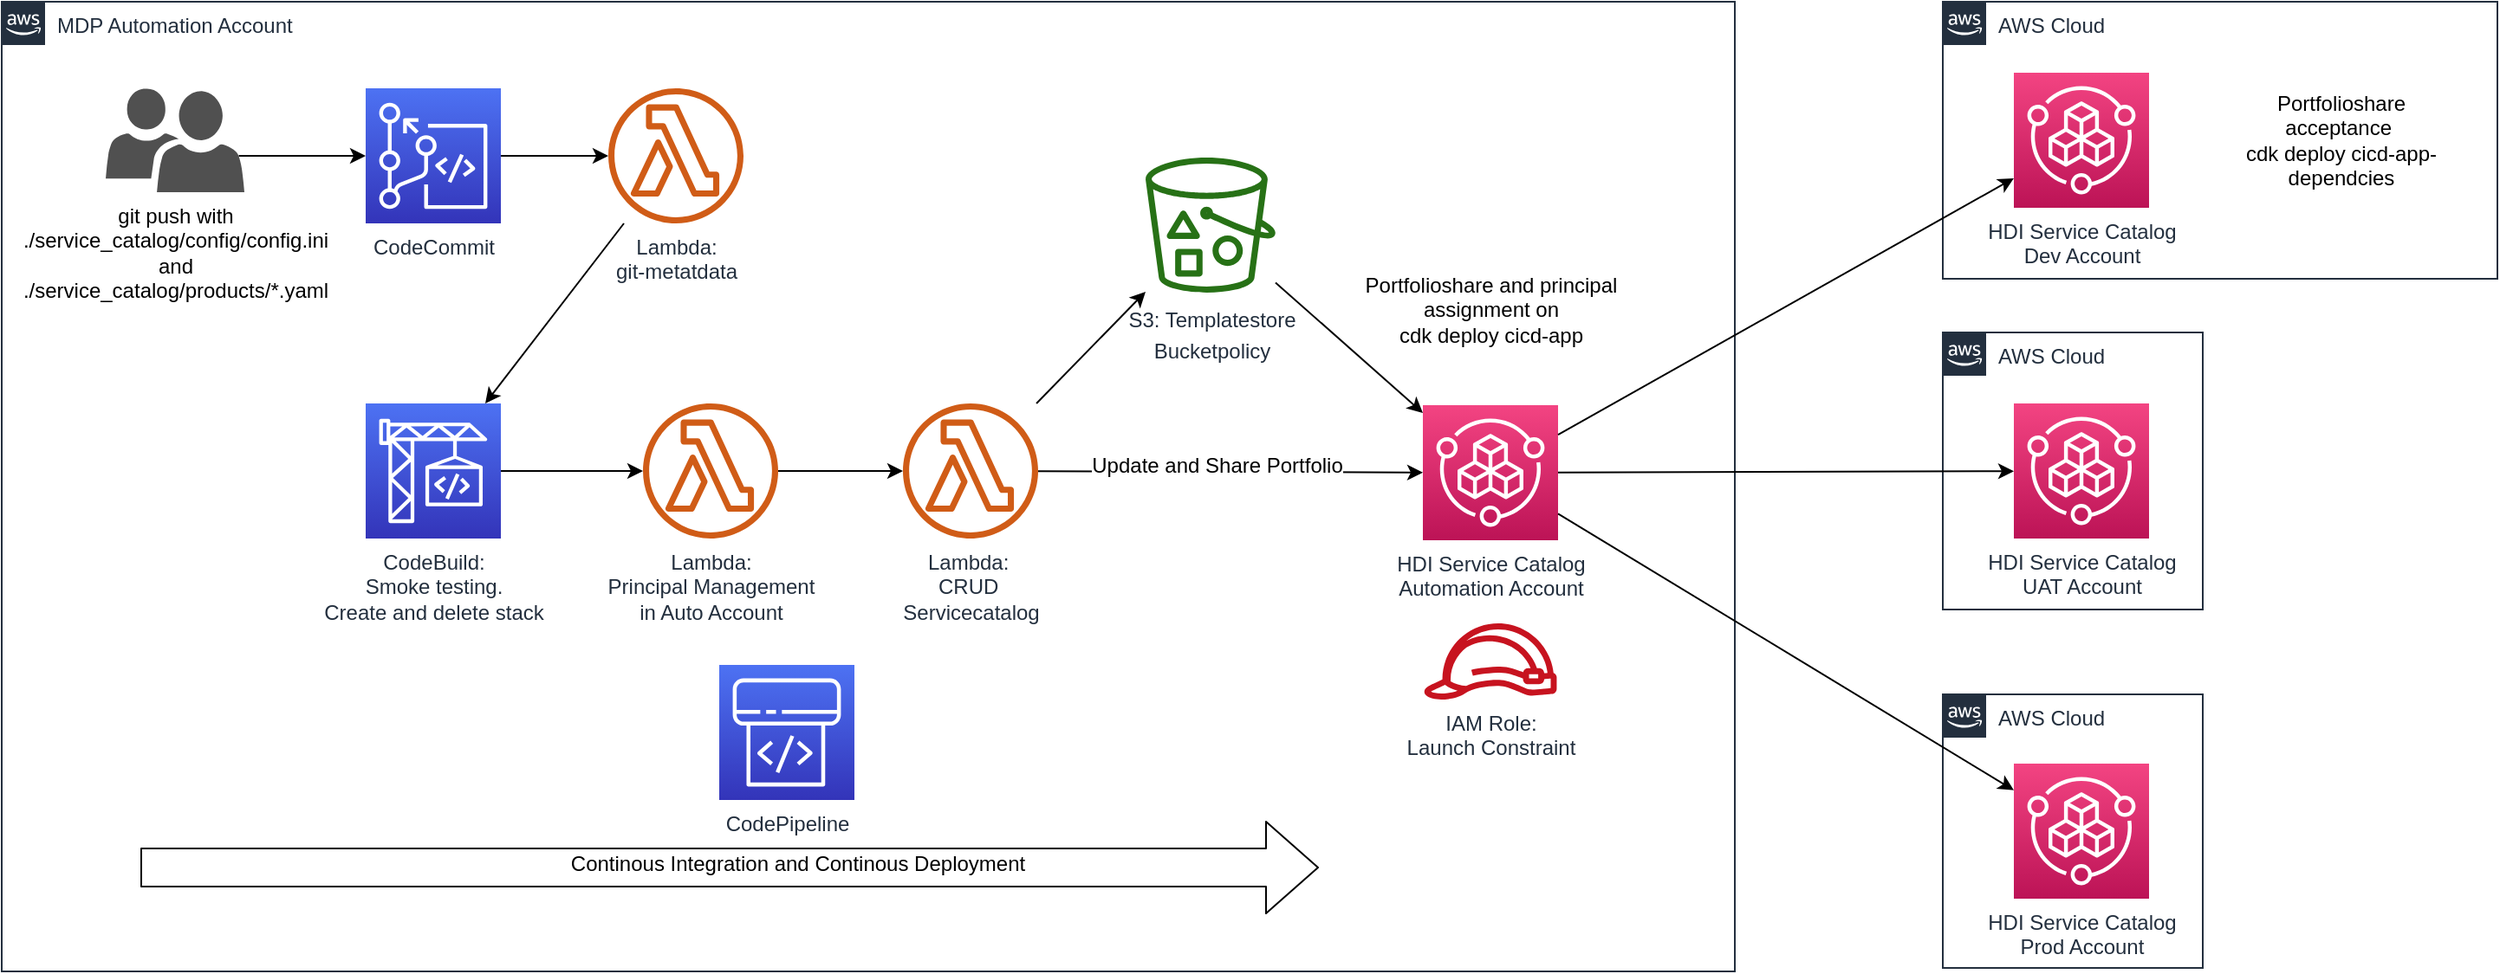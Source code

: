 <mxfile version="13.1.3" pages="9">
    <diagram id="uAUb_W5pyIAi7IKBAr-E" name="CICD">
        <mxGraphModel dx="679" dy="530" grid="1" gridSize="10" guides="1" tooltips="1" connect="1" arrows="1" fold="1" page="1" pageScale="1" pageWidth="827" pageHeight="1169" math="0" shadow="0">
            <root>
                <mxCell id="0"/>
                <mxCell id="1" parent="0"/>
                <mxCell id="97_QcysgFnWvdXNnXM9T-1" value="MDP Automation Account" style="points=[[0,0],[0.25,0],[0.5,0],[0.75,0],[1,0],[1,0.25],[1,0.5],[1,0.75],[1,1],[0.75,1],[0.5,1],[0.25,1],[0,1],[0,0.75],[0,0.5],[0,0.25]];outlineConnect=0;gradientColor=none;html=1;whiteSpace=wrap;fontSize=12;fontStyle=0;shape=mxgraph.aws4.group;grIcon=mxgraph.aws4.group_aws_cloud_alt;strokeColor=#232F3E;fillColor=none;verticalAlign=top;align=left;spacingLeft=30;fontColor=#232F3E;dashed=0;" parent="1" vertex="1">
                    <mxGeometry y="50" width="1000" height="560" as="geometry"/>
                </mxCell>
                <mxCell id="u_fMmWqUSpkJyx9jpYTG-1" value="git push with&lt;br&gt;./service_catalog/config/config.ini &lt;br&gt;and&lt;br&gt;./service_catalog/products/*.yaml&lt;br&gt;" style="pointerEvents=1;shadow=0;dashed=0;html=1;strokeColor=none;labelPosition=center;verticalLabelPosition=bottom;verticalAlign=top;align=center;fillColor=#505050;shape=mxgraph.mscae.intune.user_group" parent="1" vertex="1">
                    <mxGeometry x="60" y="100" width="80" height="60" as="geometry"/>
                </mxCell>
                <mxCell id="u_fMmWqUSpkJyx9jpYTG-2" value="CodeCommit&lt;br&gt;" style="outlineConnect=0;fontColor=#232F3E;gradientColor=#4D72F3;gradientDirection=north;fillColor=#3334B9;strokeColor=#ffffff;dashed=0;verticalLabelPosition=bottom;verticalAlign=top;align=center;html=1;fontSize=12;fontStyle=0;aspect=fixed;shape=mxgraph.aws4.resourceIcon;resIcon=mxgraph.aws4.codecommit;" parent="1" vertex="1">
                    <mxGeometry x="210" y="100" width="78" height="78" as="geometry"/>
                </mxCell>
                <mxCell id="u_fMmWqUSpkJyx9jpYTG-3" value="CodePipeline" style="outlineConnect=0;fontColor=#232F3E;gradientColor=#4D72F3;gradientDirection=north;fillColor=#3334B9;strokeColor=#ffffff;dashed=0;verticalLabelPosition=bottom;verticalAlign=top;align=center;html=1;fontSize=12;fontStyle=0;aspect=fixed;shape=mxgraph.aws4.resourceIcon;resIcon=mxgraph.aws4.codepipeline;" parent="1" vertex="1">
                    <mxGeometry x="414" y="433" width="78" height="78" as="geometry"/>
                </mxCell>
                <mxCell id="u_fMmWqUSpkJyx9jpYTG-4" value="Lambda: &lt;br&gt;git-metatdata" style="outlineConnect=0;fontColor=#232F3E;gradientColor=none;fillColor=#D05C17;strokeColor=none;dashed=0;verticalLabelPosition=bottom;verticalAlign=top;align=center;html=1;fontSize=12;fontStyle=0;aspect=fixed;pointerEvents=1;shape=mxgraph.aws4.lambda_function;" parent="1" vertex="1">
                    <mxGeometry x="350" y="100" width="78" height="78" as="geometry"/>
                </mxCell>
                <mxCell id="u_fMmWqUSpkJyx9jpYTG-5" value="CodeBuild: &lt;br&gt;Smoke testing. &lt;br&gt;Create and delete stack" style="outlineConnect=0;fontColor=#232F3E;gradientColor=#4D72F3;gradientDirection=north;fillColor=#3334B9;strokeColor=#ffffff;dashed=0;verticalLabelPosition=bottom;verticalAlign=top;align=center;html=1;fontSize=12;fontStyle=0;aspect=fixed;shape=mxgraph.aws4.resourceIcon;resIcon=mxgraph.aws4.codebuild;" parent="1" vertex="1">
                    <mxGeometry x="210" y="282" width="78" height="78" as="geometry"/>
                </mxCell>
                <mxCell id="u_fMmWqUSpkJyx9jpYTG-8" value="Lambda:&amp;nbsp;&lt;br&gt;CRUD&amp;nbsp;&lt;br&gt;Servicecatalog" style="outlineConnect=0;fontColor=#232F3E;gradientColor=none;fillColor=#D05C17;strokeColor=none;dashed=0;verticalLabelPosition=bottom;verticalAlign=top;align=center;html=1;fontSize=12;fontStyle=0;aspect=fixed;pointerEvents=1;shape=mxgraph.aws4.lambda_function;" parent="1" vertex="1">
                    <mxGeometry x="520" y="282" width="78" height="78" as="geometry"/>
                </mxCell>
                <mxCell id="u_fMmWqUSpkJyx9jpYTG-9" value="HDI Service Catalog&lt;br&gt;Automation Account" style="outlineConnect=0;fontColor=#232F3E;gradientColor=#F34482;gradientDirection=north;fillColor=#BC1356;strokeColor=#ffffff;dashed=0;verticalLabelPosition=bottom;verticalAlign=top;align=center;html=1;fontSize=12;fontStyle=0;aspect=fixed;shape=mxgraph.aws4.resourceIcon;resIcon=mxgraph.aws4.service_catalog;" parent="1" vertex="1">
                    <mxGeometry x="820" y="283" width="78" height="78" as="geometry"/>
                </mxCell>
                <mxCell id="u_fMmWqUSpkJyx9jpYTG-10" value="" style="endArrow=classic;html=1;exitX=0.96;exitY=0.65;exitDx=0;exitDy=0;exitPerimeter=0;" parent="1" source="u_fMmWqUSpkJyx9jpYTG-1" target="u_fMmWqUSpkJyx9jpYTG-2" edge="1">
                    <mxGeometry width="50" height="50" relative="1" as="geometry">
                        <mxPoint x="210" y="310" as="sourcePoint"/>
                        <mxPoint x="260" y="260" as="targetPoint"/>
                    </mxGeometry>
                </mxCell>
                <mxCell id="u_fMmWqUSpkJyx9jpYTG-11" value="" style="endArrow=classic;html=1;" parent="1" source="u_fMmWqUSpkJyx9jpYTG-2" target="u_fMmWqUSpkJyx9jpYTG-4" edge="1">
                    <mxGeometry width="50" height="50" relative="1" as="geometry">
                        <mxPoint x="370" y="280" as="sourcePoint"/>
                        <mxPoint x="420" y="230" as="targetPoint"/>
                    </mxGeometry>
                </mxCell>
                <mxCell id="u_fMmWqUSpkJyx9jpYTG-12" value="" style="endArrow=classic;html=1;" parent="1" source="u_fMmWqUSpkJyx9jpYTG-4" target="u_fMmWqUSpkJyx9jpYTG-5" edge="1">
                    <mxGeometry width="50" height="50" relative="1" as="geometry">
                        <mxPoint x="450" y="170" as="sourcePoint"/>
                        <mxPoint x="500" y="120" as="targetPoint"/>
                    </mxGeometry>
                </mxCell>
                <mxCell id="u_fMmWqUSpkJyx9jpYTG-19" value="" style="shape=flexArrow;endArrow=classic;html=1;endWidth=30;endSize=9.67;width=22;" parent="1" edge="1">
                    <mxGeometry width="50" height="50" relative="1" as="geometry">
                        <mxPoint x="80" y="550" as="sourcePoint"/>
                        <mxPoint x="760" y="550" as="targetPoint"/>
                    </mxGeometry>
                </mxCell>
                <mxCell id="u_fMmWqUSpkJyx9jpYTG-20" value="Continous Integration and Continous Deployment" style="text;html=1;align=center;verticalAlign=middle;resizable=0;points=[];" parent="u_fMmWqUSpkJyx9jpYTG-19" vertex="1" connectable="0">
                    <mxGeometry x="0.114" y="2" relative="1" as="geometry">
                        <mxPoint as="offset"/>
                    </mxGeometry>
                </mxCell>
                <mxCell id="yDOXLdF1IBSzmCOL80UU-1" value="&lt;div style=&quot;line-height: 18px&quot;&gt;S3: Templatestore&lt;/div&gt;&lt;div style=&quot;line-height: 18px&quot;&gt;Bucketpolicy&lt;/div&gt;" style="outlineConnect=0;fontColor=#232F3E;gradientColor=none;fillColor=#277116;strokeColor=none;dashed=0;verticalLabelPosition=bottom;verticalAlign=top;align=center;html=1;fontSize=12;fontStyle=0;aspect=fixed;pointerEvents=1;shape=mxgraph.aws4.bucket_with_objects;" parent="1" vertex="1">
                    <mxGeometry x="660" y="140" width="75" height="78" as="geometry"/>
                </mxCell>
                <mxCell id="yDOXLdF1IBSzmCOL80UU-4" value="" style="endArrow=classic;html=1;" parent="1" source="yDOXLdF1IBSzmCOL80UU-1" target="u_fMmWqUSpkJyx9jpYTG-9" edge="1">
                    <mxGeometry width="50" height="50" relative="1" as="geometry">
                        <mxPoint x="830" y="340" as="sourcePoint"/>
                        <mxPoint x="880" y="290" as="targetPoint"/>
                    </mxGeometry>
                </mxCell>
                <mxCell id="yDOXLdF1IBSzmCOL80UU-8" value="AWS Cloud" style="points=[[0,0],[0.25,0],[0.5,0],[0.75,0],[1,0],[1,0.25],[1,0.5],[1,0.75],[1,1],[0.75,1],[0.5,1],[0.25,1],[0,1],[0,0.75],[0,0.5],[0,0.25]];outlineConnect=0;gradientColor=none;html=1;whiteSpace=wrap;fontSize=12;fontStyle=0;shape=mxgraph.aws4.group;grIcon=mxgraph.aws4.group_aws_cloud_alt;strokeColor=#232F3E;fillColor=none;verticalAlign=top;align=left;spacingLeft=30;fontColor=#232F3E;dashed=0;" parent="1" vertex="1">
                    <mxGeometry x="1120" y="50" width="320" height="160" as="geometry"/>
                </mxCell>
                <mxCell id="yDOXLdF1IBSzmCOL80UU-9" value="AWS Cloud" style="points=[[0,0],[0.25,0],[0.5,0],[0.75,0],[1,0],[1,0.25],[1,0.5],[1,0.75],[1,1],[0.75,1],[0.5,1],[0.25,1],[0,1],[0,0.75],[0,0.5],[0,0.25]];outlineConnect=0;gradientColor=none;html=1;whiteSpace=wrap;fontSize=12;fontStyle=0;shape=mxgraph.aws4.group;grIcon=mxgraph.aws4.group_aws_cloud_alt;strokeColor=#232F3E;fillColor=none;verticalAlign=top;align=left;spacingLeft=30;fontColor=#232F3E;dashed=0;" parent="1" vertex="1">
                    <mxGeometry x="1120" y="241" width="150" height="160" as="geometry"/>
                </mxCell>
                <mxCell id="yDOXLdF1IBSzmCOL80UU-10" value="AWS Cloud" style="points=[[0,0],[0.25,0],[0.5,0],[0.75,0],[1,0],[1,0.25],[1,0.5],[1,0.75],[1,1],[0.75,1],[0.5,1],[0.25,1],[0,1],[0,0.75],[0,0.5],[0,0.25]];outlineConnect=0;gradientColor=none;html=1;whiteSpace=wrap;fontSize=12;fontStyle=0;shape=mxgraph.aws4.group;grIcon=mxgraph.aws4.group_aws_cloud_alt;strokeColor=#232F3E;fillColor=none;verticalAlign=top;align=left;spacingLeft=30;fontColor=#232F3E;dashed=0;" parent="1" vertex="1">
                    <mxGeometry x="1120" y="450" width="150" height="158" as="geometry"/>
                </mxCell>
                <mxCell id="ZQ55PBtnQzOdcJJv8oYV-6" value="" style="edgeStyle=orthogonalEdgeStyle;rounded=0;orthogonalLoop=1;jettySize=auto;html=1;" parent="1" source="ZQ55PBtnQzOdcJJv8oYV-1" target="u_fMmWqUSpkJyx9jpYTG-8" edge="1">
                    <mxGeometry relative="1" as="geometry"/>
                </mxCell>
                <mxCell id="ZQ55PBtnQzOdcJJv8oYV-1" value="Lambda: &lt;br&gt;Principal Management &lt;br&gt;in Auto Account" style="outlineConnect=0;fontColor=#232F3E;gradientColor=none;fillColor=#D05C17;strokeColor=none;dashed=0;verticalLabelPosition=bottom;verticalAlign=top;align=center;html=1;fontSize=12;fontStyle=0;aspect=fixed;pointerEvents=1;shape=mxgraph.aws4.lambda_function;" parent="1" vertex="1">
                    <mxGeometry x="370" y="282" width="78" height="78" as="geometry"/>
                </mxCell>
                <mxCell id="ZQ55PBtnQzOdcJJv8oYV-4" value="" style="endArrow=classic;html=1;" parent="1" source="u_fMmWqUSpkJyx9jpYTG-5" target="ZQ55PBtnQzOdcJJv8oYV-1" edge="1">
                    <mxGeometry width="50" height="50" relative="1" as="geometry">
                        <mxPoint x="358" y="321" as="sourcePoint"/>
                        <mxPoint x="418.99" y="289.101" as="targetPoint"/>
                    </mxGeometry>
                </mxCell>
                <mxCell id="ZQ55PBtnQzOdcJJv8oYV-16" value="HDI Service Catalog&lt;br&gt;Dev Account" style="outlineConnect=0;fontColor=#232F3E;gradientColor=#F34482;gradientDirection=north;fillColor=#BC1356;strokeColor=#ffffff;dashed=0;verticalLabelPosition=bottom;verticalAlign=top;align=center;html=1;fontSize=12;fontStyle=0;aspect=fixed;shape=mxgraph.aws4.resourceIcon;resIcon=mxgraph.aws4.service_catalog;" parent="1" vertex="1">
                    <mxGeometry x="1161" y="91" width="78" height="78" as="geometry"/>
                </mxCell>
                <mxCell id="ZQ55PBtnQzOdcJJv8oYV-17" value="HDI Service Catalog&lt;br&gt;UAT Account" style="outlineConnect=0;fontColor=#232F3E;gradientColor=#F34482;gradientDirection=north;fillColor=#BC1356;strokeColor=#ffffff;dashed=0;verticalLabelPosition=bottom;verticalAlign=top;align=center;html=1;fontSize=12;fontStyle=0;aspect=fixed;shape=mxgraph.aws4.resourceIcon;resIcon=mxgraph.aws4.service_catalog;" parent="1" vertex="1">
                    <mxGeometry x="1161" y="282" width="78" height="78" as="geometry"/>
                </mxCell>
                <mxCell id="ZQ55PBtnQzOdcJJv8oYV-18" value="HDI Service Catalog&lt;br&gt;Prod Account" style="outlineConnect=0;fontColor=#232F3E;gradientColor=#F34482;gradientDirection=north;fillColor=#BC1356;strokeColor=#ffffff;dashed=0;verticalLabelPosition=bottom;verticalAlign=top;align=center;html=1;fontSize=12;fontStyle=0;aspect=fixed;shape=mxgraph.aws4.resourceIcon;resIcon=mxgraph.aws4.service_catalog;" parent="1" vertex="1">
                    <mxGeometry x="1161" y="490" width="78" height="78" as="geometry"/>
                </mxCell>
                <mxCell id="ZQ55PBtnQzOdcJJv8oYV-19" value="" style="endArrow=classic;html=1;" parent="1" source="u_fMmWqUSpkJyx9jpYTG-8" target="u_fMmWqUSpkJyx9jpYTG-9" edge="1">
                    <mxGeometry width="50" height="50" relative="1" as="geometry">
                        <mxPoint x="770" y="310" as="sourcePoint"/>
                        <mxPoint x="820" y="260" as="targetPoint"/>
                    </mxGeometry>
                </mxCell>
                <mxCell id="ZQ55PBtnQzOdcJJv8oYV-20" value="&lt;span style=&quot;font-size: 12px&quot;&gt;Update and Share Portfolio&lt;br&gt;&lt;/span&gt;" style="edgeLabel;html=1;align=center;verticalAlign=middle;resizable=0;points=[];" parent="ZQ55PBtnQzOdcJJv8oYV-19" vertex="1" connectable="0">
                    <mxGeometry x="-0.275" y="4" relative="1" as="geometry">
                        <mxPoint x="22.11" y="0.42" as="offset"/>
                    </mxGeometry>
                </mxCell>
                <mxCell id="ZQ55PBtnQzOdcJJv8oYV-21" value="" style="endArrow=classic;html=1;" parent="1" source="u_fMmWqUSpkJyx9jpYTG-9" target="ZQ55PBtnQzOdcJJv8oYV-16" edge="1">
                    <mxGeometry width="50" height="50" relative="1" as="geometry">
                        <mxPoint x="780" y="260" as="sourcePoint"/>
                        <mxPoint x="830" y="210" as="targetPoint"/>
                    </mxGeometry>
                </mxCell>
                <mxCell id="ZQ55PBtnQzOdcJJv8oYV-22" value="" style="endArrow=classic;html=1;" parent="1" source="u_fMmWqUSpkJyx9jpYTG-9" target="ZQ55PBtnQzOdcJJv8oYV-17" edge="1">
                    <mxGeometry width="50" height="50" relative="1" as="geometry">
                        <mxPoint x="828" y="130" as="sourcePoint"/>
                        <mxPoint x="1011" y="130" as="targetPoint"/>
                    </mxGeometry>
                </mxCell>
                <mxCell id="ZQ55PBtnQzOdcJJv8oYV-23" value="" style="endArrow=classic;html=1;" parent="1" source="u_fMmWqUSpkJyx9jpYTG-9" target="ZQ55PBtnQzOdcJJv8oYV-18" edge="1">
                    <mxGeometry width="50" height="50" relative="1" as="geometry">
                        <mxPoint x="828" y="159.138" as="sourcePoint"/>
                        <mxPoint x="1011" y="295.862" as="targetPoint"/>
                    </mxGeometry>
                </mxCell>
                <mxCell id="ZQ55PBtnQzOdcJJv8oYV-25" value="IAM Role: &lt;br&gt;Launch Constraint" style="outlineConnect=0;fontColor=#232F3E;gradientColor=none;fillColor=#C7131F;strokeColor=none;dashed=0;verticalLabelPosition=bottom;verticalAlign=top;align=center;html=1;fontSize=12;fontStyle=0;aspect=fixed;pointerEvents=1;shape=mxgraph.aws4.role;" parent="1" vertex="1">
                    <mxGeometry x="820" y="409" width="78" height="44" as="geometry"/>
                </mxCell>
                <mxCell id="ZQ55PBtnQzOdcJJv8oYV-43" value="" style="endArrow=classic;html=1;" parent="1" source="u_fMmWqUSpkJyx9jpYTG-8" target="yDOXLdF1IBSzmCOL80UU-1" edge="1">
                    <mxGeometry width="50" height="50" relative="1" as="geometry">
                        <mxPoint x="560" y="210" as="sourcePoint"/>
                        <mxPoint x="610" y="160" as="targetPoint"/>
                    </mxGeometry>
                </mxCell>
                <mxCell id="HHQvaExkrwlwSAKE4tYG-3" value="Portfolioshare and principal assignment on &lt;br&gt;cdk deploy cicd-app" style="text;html=1;strokeColor=none;fillColor=none;align=center;verticalAlign=middle;whiteSpace=wrap;rounded=0;" parent="1" vertex="1">
                    <mxGeometry x="763.5" y="200" width="191" height="56" as="geometry"/>
                </mxCell>
                <mxCell id="HHQvaExkrwlwSAKE4tYG-4" value="Portfolioshare acceptance&amp;nbsp;&lt;br&gt;cdk deploy cicd-app-dependcies" style="text;html=1;strokeColor=none;fillColor=none;align=center;verticalAlign=middle;whiteSpace=wrap;rounded=0;" parent="1" vertex="1">
                    <mxGeometry x="1280" y="102" width="140" height="56" as="geometry"/>
                </mxCell>
            </root>
        </mxGraphModel>
    </diagram>
    <diagram id="mntRPFAzLSnNTHV7okgd" name="ETL Product">
        <mxGraphModel dx="2965" dy="1700" grid="1" gridSize="10" guides="1" tooltips="1" connect="1" arrows="1" fold="1" page="1" pageScale="1" pageWidth="827" pageHeight="1169" math="0" shadow="0">
            <root>
                <mxCell id="NIw4D_BtZ4FaJr2A230P-0"/>
                <mxCell id="NIw4D_BtZ4FaJr2A230P-1" parent="NIw4D_BtZ4FaJr2A230P-0"/>
                <mxCell id="qv06qo349lDoGGRCRBqk-26" value="" style="rounded=0;whiteSpace=wrap;html=1;fillColor=none;" vertex="1" parent="NIw4D_BtZ4FaJr2A230P-1">
                    <mxGeometry x="330" y="40" width="140" height="130" as="geometry"/>
                </mxCell>
                <mxCell id="qv06qo349lDoGGRCRBqk-21" value="" style="rounded=0;whiteSpace=wrap;html=1;fillColor=none;" vertex="1" parent="NIw4D_BtZ4FaJr2A230P-1">
                    <mxGeometry x="210" y="180" width="620" height="260" as="geometry"/>
                </mxCell>
                <mxCell id="qv06qo349lDoGGRCRBqk-0" value="Spark Logging Bucket" style="outlineConnect=0;dashed=0;verticalLabelPosition=bottom;verticalAlign=top;align=center;html=1;shape=mxgraph.aws3.bucket_with_objects;fillColor=#E05243;gradientColor=none;" vertex="1" parent="NIw4D_BtZ4FaJr2A230P-1">
                    <mxGeometry x="520" y="190" width="71" height="80" as="geometry"/>
                </mxCell>
                <mxCell id="qv06qo349lDoGGRCRBqk-1" value="Sagemaker Instance&lt;br&gt;- Auto Off by idle" style="outlineConnect=0;fontColor=#232F3E;gradientColor=#4AB29A;gradientDirection=north;fillColor=#116D5B;strokeColor=#ffffff;dashed=0;verticalLabelPosition=bottom;verticalAlign=top;align=center;html=1;fontSize=12;fontStyle=0;aspect=fixed;shape=mxgraph.aws4.resourceIcon;resIcon=mxgraph.aws4.sagemaker;" vertex="1" parent="NIw4D_BtZ4FaJr2A230P-1">
                    <mxGeometry x="360" y="320" width="78" height="78" as="geometry"/>
                </mxCell>
                <mxCell id="qv06qo349lDoGGRCRBqk-2" value="Glue Dev Endpoint" style="outlineConnect=0;fontColor=#232F3E;gradientColor=#945DF2;gradientDirection=north;fillColor=#5A30B5;strokeColor=#ffffff;dashed=0;verticalLabelPosition=bottom;verticalAlign=top;align=center;html=1;fontSize=12;fontStyle=0;aspect=fixed;shape=mxgraph.aws4.resourceIcon;resIcon=mxgraph.aws4.glue;" vertex="1" parent="NIw4D_BtZ4FaJr2A230P-1">
                    <mxGeometry x="520" y="320" width="78" height="78" as="geometry"/>
                </mxCell>
                <mxCell id="qv06qo349lDoGGRCRBqk-3" value="PutMetric Alarm" style="outlineConnect=0;fontColor=#232F3E;gradientColor=#F34482;gradientDirection=north;fillColor=#BC1356;strokeColor=#ffffff;dashed=0;verticalLabelPosition=bottom;verticalAlign=top;align=center;html=1;fontSize=12;fontStyle=0;aspect=fixed;shape=mxgraph.aws4.resourceIcon;resIcon=mxgraph.aws4.cloudwatch;" vertex="1" parent="NIw4D_BtZ4FaJr2A230P-1">
                    <mxGeometry x="700" y="190" width="78" height="78" as="geometry"/>
                </mxCell>
                <mxCell id="qv06qo349lDoGGRCRBqk-6" value="" style="endArrow=classic;startArrow=classic;html=1;" edge="1" parent="NIw4D_BtZ4FaJr2A230P-1" source="qv06qo349lDoGGRCRBqk-1" target="qv06qo349lDoGGRCRBqk-2">
                    <mxGeometry width="50" height="50" relative="1" as="geometry">
                        <mxPoint x="430" y="360" as="sourcePoint"/>
                        <mxPoint x="560" y="440" as="targetPoint"/>
                    </mxGeometry>
                </mxCell>
                <mxCell id="qv06qo349lDoGGRCRBqk-7" value="" style="endArrow=classic;html=1;entryX=0.5;entryY=1;entryDx=0;entryDy=0;entryPerimeter=0;" edge="1" parent="NIw4D_BtZ4FaJr2A230P-1" source="qv06qo349lDoGGRCRBqk-2" target="qv06qo349lDoGGRCRBqk-0">
                    <mxGeometry width="50" height="50" relative="1" as="geometry">
                        <mxPoint x="450" y="490" as="sourcePoint"/>
                        <mxPoint x="500" y="440" as="targetPoint"/>
                    </mxGeometry>
                </mxCell>
                <mxCell id="qv06qo349lDoGGRCRBqk-8" value="" style="endArrow=classic;html=1;" edge="1" parent="NIw4D_BtZ4FaJr2A230P-1" source="qv06qo349lDoGGRCRBqk-0" target="qv06qo349lDoGGRCRBqk-3">
                    <mxGeometry width="50" height="50" relative="1" as="geometry">
                        <mxPoint x="630" y="160" as="sourcePoint"/>
                        <mxPoint x="680" y="110" as="targetPoint"/>
                    </mxGeometry>
                </mxCell>
                <mxCell id="qv06qo349lDoGGRCRBqk-27" value="(1 &amp;gt;&amp;nbsp; Logs)/&lt;br&gt;Stunde ?" style="edgeLabel;html=1;align=center;verticalAlign=middle;resizable=0;points=[];" vertex="1" connectable="0" parent="qv06qo349lDoGGRCRBqk-8">
                    <mxGeometry x="-0.083" y="1" relative="1" as="geometry">
                        <mxPoint as="offset"/>
                    </mxGeometry>
                </mxCell>
                <mxCell id="qv06qo349lDoGGRCRBqk-9" value="KillDevEndpoint Lambda" style="outlineConnect=0;fontColor=#232F3E;gradientColor=none;fillColor=#D05C17;strokeColor=none;dashed=0;verticalLabelPosition=bottom;verticalAlign=top;align=center;html=1;fontSize=12;fontStyle=0;aspect=fixed;pointerEvents=1;shape=mxgraph.aws4.lambda_function;" vertex="1" parent="NIw4D_BtZ4FaJr2A230P-1">
                    <mxGeometry x="700" y="320" width="78" height="78" as="geometry"/>
                </mxCell>
                <mxCell id="qv06qo349lDoGGRCRBqk-10" value="" style="endArrow=classic;html=1;" edge="1" parent="NIw4D_BtZ4FaJr2A230P-1" source="qv06qo349lDoGGRCRBqk-3" target="qv06qo349lDoGGRCRBqk-9">
                    <mxGeometry width="50" height="50" relative="1" as="geometry">
                        <mxPoint x="850" y="340" as="sourcePoint"/>
                        <mxPoint x="900" y="290" as="targetPoint"/>
                    </mxGeometry>
                </mxCell>
                <mxCell id="qv06qo349lDoGGRCRBqk-11" value="" style="endArrow=classic;html=1;" edge="1" parent="NIw4D_BtZ4FaJr2A230P-1" source="qv06qo349lDoGGRCRBqk-9" target="qv06qo349lDoGGRCRBqk-2">
                    <mxGeometry width="50" height="50" relative="1" as="geometry">
                        <mxPoint x="580" y="560" as="sourcePoint"/>
                        <mxPoint x="630" y="510" as="targetPoint"/>
                    </mxGeometry>
                </mxCell>
                <mxCell id="qv06qo349lDoGGRCRBqk-16" value="KillStack Lambda" style="outlineConnect=0;fontColor=#232F3E;gradientColor=none;fillColor=#D05C17;strokeColor=none;dashed=0;verticalLabelPosition=bottom;verticalAlign=top;align=center;html=1;fontSize=12;fontStyle=0;aspect=fixed;pointerEvents=1;shape=mxgraph.aws4.lambda_function;" vertex="1" parent="NIw4D_BtZ4FaJr2A230P-1">
                    <mxGeometry x="230" y="190" width="78" height="78" as="geometry"/>
                </mxCell>
                <mxCell id="qv06qo349lDoGGRCRBqk-18" value="" style="endArrow=classic;html=1;" edge="1" parent="NIw4D_BtZ4FaJr2A230P-1" source="qv06qo349lDoGGRCRBqk-1" target="qv06qo349lDoGGRCRBqk-19">
                    <mxGeometry width="50" height="50" relative="1" as="geometry">
                        <mxPoint x="270" y="260" as="sourcePoint"/>
                        <mxPoint x="399.743" y="180" as="targetPoint"/>
                    </mxGeometry>
                </mxCell>
                <mxCell id="qv06qo349lDoGGRCRBqk-19" value="Sagemaker Git" style="outlineConnect=0;fontColor=#232F3E;gradientColor=#4D72F3;gradientDirection=north;fillColor=#3334B9;strokeColor=#ffffff;dashed=0;verticalLabelPosition=bottom;verticalAlign=top;align=center;html=1;fontSize=12;fontStyle=0;aspect=fixed;shape=mxgraph.aws4.resourceIcon;resIcon=mxgraph.aws4.codecommit;" vertex="1" parent="NIw4D_BtZ4FaJr2A230P-1">
                    <mxGeometry x="360" y="60" width="78" height="78" as="geometry"/>
                </mxCell>
                <mxCell id="qv06qo349lDoGGRCRBqk-22" value="PutMetric Alarm" style="outlineConnect=0;fontColor=#232F3E;gradientColor=#F34482;gradientDirection=north;fillColor=#BC1356;strokeColor=#ffffff;dashed=0;verticalLabelPosition=bottom;verticalAlign=top;align=center;html=1;fontSize=12;fontStyle=0;aspect=fixed;shape=mxgraph.aws4.resourceIcon;resIcon=mxgraph.aws4.cloudwatch;" vertex="1" parent="NIw4D_BtZ4FaJr2A230P-1">
                    <mxGeometry x="230" y="320" width="78" height="78" as="geometry"/>
                </mxCell>
                <mxCell id="qv06qo349lDoGGRCRBqk-23" value="" style="endArrow=classic;html=1;" edge="1" parent="NIw4D_BtZ4FaJr2A230P-1" source="qv06qo349lDoGGRCRBqk-22" target="qv06qo349lDoGGRCRBqk-16">
                    <mxGeometry width="50" height="50" relative="1" as="geometry">
                        <mxPoint x="360" y="300" as="sourcePoint"/>
                        <mxPoint x="320" y="220" as="targetPoint"/>
                    </mxGeometry>
                </mxCell>
                <mxCell id="qv06qo349lDoGGRCRBqk-24" value="ETL Produkt" style="text;html=1;strokeColor=none;fillColor=none;align=center;verticalAlign=middle;whiteSpace=wrap;rounded=0;" vertex="1" parent="NIw4D_BtZ4FaJr2A230P-1">
                    <mxGeometry x="475" y="450" width="90" height="20" as="geometry"/>
                </mxCell>
                <mxCell id="qv06qo349lDoGGRCRBqk-25" value="Git Produkt" style="text;html=1;strokeColor=none;fillColor=none;align=center;verticalAlign=middle;whiteSpace=wrap;rounded=0;" vertex="1" parent="NIw4D_BtZ4FaJr2A230P-1">
                    <mxGeometry x="240" y="100" width="90" height="20" as="geometry"/>
                </mxCell>
            </root>
        </mxGraphModel>
    </diagram>
    <diagram id="Jb3iqy_TA-HQDt-8ZuCz" name="DataScience Product">
        <mxGraphModel dx="679" dy="530" grid="1" gridSize="10" guides="1" tooltips="1" connect="1" arrows="1" fold="1" page="1" pageScale="1" pageWidth="827" pageHeight="1169" math="0" shadow="0">
            <root>
                <mxCell id="FE2JJp_GR8hLzANYnkko-0"/>
                <mxCell id="FE2JJp_GR8hLzANYnkko-1" parent="FE2JJp_GR8hLzANYnkko-0"/>
                <mxCell id="FE2JJp_GR8hLzANYnkko-4" value="Data Bucket" style="outlineConnect=0;dashed=0;verticalLabelPosition=bottom;verticalAlign=top;align=center;html=1;shape=mxgraph.aws3.bucket_with_objects;fillColor=#E05243;gradientColor=none;" parent="FE2JJp_GR8hLzANYnkko-1" vertex="1">
                    <mxGeometry x="390" y="198" width="71" height="80" as="geometry"/>
                </mxCell>
                <mxCell id="FE2JJp_GR8hLzANYnkko-5" value="Sagemaker Instance&lt;br&gt;- Auto Off by idle" style="outlineConnect=0;fontColor=#232F3E;gradientColor=#4AB29A;gradientDirection=north;fillColor=#116D5B;strokeColor=#ffffff;dashed=0;verticalLabelPosition=bottom;verticalAlign=top;align=center;html=1;fontSize=12;fontStyle=0;aspect=fixed;shape=mxgraph.aws4.resourceIcon;resIcon=mxgraph.aws4.sagemaker;" parent="FE2JJp_GR8hLzANYnkko-1" vertex="1">
                    <mxGeometry x="252" y="200" width="78" height="78" as="geometry"/>
                </mxCell>
                <mxCell id="FE2JJp_GR8hLzANYnkko-17" value="Sagemaker Git" style="outlineConnect=0;fontColor=#232F3E;gradientColor=#4D72F3;gradientDirection=north;fillColor=#3334B9;strokeColor=#ffffff;dashed=0;verticalLabelPosition=bottom;verticalAlign=top;align=center;html=1;fontSize=12;fontStyle=0;aspect=fixed;shape=mxgraph.aws4.resourceIcon;resIcon=mxgraph.aws4.codecommit;" parent="FE2JJp_GR8hLzANYnkko-1" vertex="1">
                    <mxGeometry x="360" y="60" width="78" height="78" as="geometry"/>
                </mxCell>
                <mxCell id="FE2JJp_GR8hLzANYnkko-20" value="DataScience Produkt" style="text;html=1;strokeColor=none;fillColor=none;align=center;verticalAlign=middle;whiteSpace=wrap;rounded=0;" parent="FE2JJp_GR8hLzANYnkko-1" vertex="1">
                    <mxGeometry x="300" y="330" width="90" height="20" as="geometry"/>
                </mxCell>
                <mxCell id="FE2JJp_GR8hLzANYnkko-26" value="" style="endArrow=classic;startArrow=classic;html=1;" parent="FE2JJp_GR8hLzANYnkko-1" source="FE2JJp_GR8hLzANYnkko-5" target="FE2JJp_GR8hLzANYnkko-4" edge="1">
                    <mxGeometry width="50" height="50" relative="1" as="geometry">
                        <mxPoint x="350" y="460" as="sourcePoint"/>
                        <mxPoint x="430" y="490" as="targetPoint"/>
                    </mxGeometry>
                </mxCell>
                <mxCell id="VcemJfJ2QG8pm2zLs0Kn-0" value="" style="endArrow=classic;html=1;startArrow=classic;startFill=1;" parent="FE2JJp_GR8hLzANYnkko-1" source="FE2JJp_GR8hLzANYnkko-5" target="FE2JJp_GR8hLzANYnkko-17" edge="1">
                    <mxGeometry width="50" height="50" relative="1" as="geometry">
                        <mxPoint x="270" y="180" as="sourcePoint"/>
                        <mxPoint x="320" y="130" as="targetPoint"/>
                    </mxGeometry>
                </mxCell>
                <mxCell id="VcemJfJ2QG8pm2zLs0Kn-2" value="AWS Cloud" style="points=[[0,0],[0.25,0],[0.5,0],[0.75,0],[1,0],[1,0.25],[1,0.5],[1,0.75],[1,1],[0.75,1],[0.5,1],[0.25,1],[0,1],[0,0.75],[0,0.5],[0,0.25]];outlineConnect=0;gradientColor=none;html=1;whiteSpace=wrap;fontSize=12;fontStyle=0;shape=mxgraph.aws4.group;grIcon=mxgraph.aws4.group_aws_cloud_alt;strokeColor=#232F3E;fillColor=none;verticalAlign=top;align=left;spacingLeft=30;fontColor=#232F3E;dashed=0;" parent="FE2JJp_GR8hLzANYnkko-1" vertex="1">
                    <mxGeometry x="180" y="50" width="350" height="330" as="geometry"/>
                </mxCell>
            </root>
        </mxGraphModel>
    </diagram>
    <diagram id="zxDyjUrKGqskuY4ihgH3" name="Billing Product">
        <mxGraphModel dx="679" dy="530" grid="1" gridSize="10" guides="1" tooltips="1" connect="1" arrows="1" fold="1" page="1" pageScale="1" pageWidth="827" pageHeight="1169" math="0" shadow="0">
            <root>
                <mxCell id="LCvrmAd0liKx6ElocjSY-0"/>
                <mxCell id="LCvrmAd0liKx6ElocjSY-1" parent="LCvrmAd0liKx6ElocjSY-0"/>
                <mxCell id="IKLeMk5eYFZ21pYKWhKq-0" value="" style="points=[[0,0],[0.25,0],[0.5,0],[0.75,0],[1,0],[1,0.25],[1,0.5],[1,0.75],[1,1],[0.75,1],[0.5,1],[0.25,1],[0,1],[0,0.75],[0,0.5],[0,0.25]];outlineConnect=0;gradientColor=none;html=1;whiteSpace=wrap;fontSize=12;fontStyle=0;shape=mxgraph.aws4.group;grIcon=mxgraph.aws4.group_aws_cloud_alt;strokeColor=#232F3E;fillColor=none;verticalAlign=top;align=left;spacingLeft=30;fontColor=#232F3E;dashed=0;" parent="LCvrmAd0liKx6ElocjSY-1" vertex="1">
                    <mxGeometry x="50" y="120" width="550" height="380" as="geometry"/>
                </mxCell>
                <mxCell id="IKLeMk5eYFZ21pYKWhKq-31" value="Billing Alert" style="outlineConnect=0;fontColor=#232F3E;gradientColor=#F54749;gradientDirection=north;fillColor=#C7131F;strokeColor=#ffffff;dashed=0;verticalLabelPosition=bottom;verticalAlign=top;align=center;html=1;fontSize=12;fontStyle=0;aspect=fixed;shape=mxgraph.aws4.resourceIcon;resIcon=mxgraph.aws4.business_application;" parent="LCvrmAd0liKx6ElocjSY-1" vertex="1">
                    <mxGeometry x="330" y="140" width="78" height="78" as="geometry"/>
                </mxCell>
                <mxCell id="IKLeMk5eYFZ21pYKWhKq-32" value="Billing Alert" style="outlineConnect=0;fontColor=#232F3E;gradientColor=#F54749;gradientDirection=north;fillColor=#C7131F;strokeColor=#ffffff;dashed=0;verticalLabelPosition=bottom;verticalAlign=top;align=center;html=1;fontSize=12;fontStyle=0;aspect=fixed;shape=mxgraph.aws4.resourceIcon;resIcon=mxgraph.aws4.business_application;" parent="LCvrmAd0liKx6ElocjSY-1" vertex="1">
                    <mxGeometry x="330" y="246" width="78" height="78" as="geometry"/>
                </mxCell>
                <mxCell id="IKLeMk5eYFZ21pYKWhKq-33" value="Billing Alert" style="outlineConnect=0;fontColor=#232F3E;gradientColor=#F54749;gradientDirection=north;fillColor=#C7131F;strokeColor=#ffffff;dashed=0;verticalLabelPosition=bottom;verticalAlign=top;align=center;html=1;fontSize=12;fontStyle=0;aspect=fixed;shape=mxgraph.aws4.resourceIcon;resIcon=mxgraph.aws4.business_application;" parent="LCvrmAd0liKx6ElocjSY-1" vertex="1">
                    <mxGeometry x="330" y="390" width="78" height="78" as="geometry"/>
                </mxCell>
                <mxCell id="IKLeMk5eYFZ21pYKWhKq-34" value="..." style="text;html=1;strokeColor=none;fillColor=none;align=center;verticalAlign=middle;whiteSpace=wrap;rounded=0;" parent="LCvrmAd0liKx6ElocjSY-1" vertex="1">
                    <mxGeometry x="349" y="350" width="40" height="20" as="geometry"/>
                </mxCell>
                <mxCell id="IKLeMk5eYFZ21pYKWhKq-50" value="" style="pointerEvents=1;shadow=0;dashed=0;html=1;strokeColor=none;labelPosition=center;verticalLabelPosition=bottom;verticalAlign=top;align=center;fillColor=#505050;shape=mxgraph.mscae.intune.user_group" parent="LCvrmAd0liKx6ElocjSY-1" vertex="1">
                    <mxGeometry x="150" y="255.5" width="80" height="68.5" as="geometry"/>
                </mxCell>
                <mxCell id="IKLeMk5eYFZ21pYKWhKq-51" value="" style="endArrow=classic;html=1;entryX=1;entryY=1;entryDx=0;entryDy=0;entryPerimeter=0;" parent="LCvrmAd0liKx6ElocjSY-1" source="IKLeMk5eYFZ21pYKWhKq-33" target="IKLeMk5eYFZ21pYKWhKq-50" edge="1">
                    <mxGeometry width="50" height="50" relative="1" as="geometry">
                        <mxPoint x="210" y="430" as="sourcePoint"/>
                        <mxPoint x="220" y="310" as="targetPoint"/>
                    </mxGeometry>
                </mxCell>
                <mxCell id="IKLeMk5eYFZ21pYKWhKq-52" value="" style="endArrow=classic;html=1;entryX=0.767;entryY=0.486;entryDx=0;entryDy=0;entryPerimeter=0;" parent="LCvrmAd0liKx6ElocjSY-1" source="IKLeMk5eYFZ21pYKWhKq-32" target="IKLeMk5eYFZ21pYKWhKq-50" edge="1">
                    <mxGeometry width="50" height="50" relative="1" as="geometry">
                        <mxPoint x="340" y="407.852" as="sourcePoint"/>
                        <mxPoint x="230" y="320" as="targetPoint"/>
                    </mxGeometry>
                </mxCell>
                <mxCell id="IKLeMk5eYFZ21pYKWhKq-54" value="Sending&lt;br&gt;&amp;nbsp;formatted Emails" style="edgeLabel;html=1;align=center;verticalAlign=middle;resizable=0;points=[];" parent="IKLeMk5eYFZ21pYKWhKq-52" vertex="1" connectable="0">
                    <mxGeometry x="-0.114" y="-2" relative="1" as="geometry">
                        <mxPoint as="offset"/>
                    </mxGeometry>
                </mxCell>
                <mxCell id="IKLeMk5eYFZ21pYKWhKq-53" value="" style="endArrow=classic;html=1;entryX=0.82;entryY=0.14;entryDx=0;entryDy=0;entryPerimeter=0;" parent="LCvrmAd0liKx6ElocjSY-1" source="IKLeMk5eYFZ21pYKWhKq-31" target="IKLeMk5eYFZ21pYKWhKq-50" edge="1">
                    <mxGeometry width="50" height="50" relative="1" as="geometry">
                        <mxPoint x="340" y="294.734" as="sourcePoint"/>
                        <mxPoint x="241.36" y="294.062" as="targetPoint"/>
                    </mxGeometry>
                </mxCell>
            </root>
        </mxGraphModel>
    </diagram>
    <diagram id="WfXjQlW6dKP-zk138wix" name="EC2 Produkt">
        <mxGraphModel dx="926" dy="916" grid="1" gridSize="10" guides="1" tooltips="1" connect="1" arrows="1" fold="1" page="1" pageScale="1" pageWidth="827" pageHeight="1169" math="0" shadow="0">
            <root>
                <mxCell id="KsiztfmWmc-bnPkLWnN8-0"/>
                <mxCell id="KsiztfmWmc-bnPkLWnN8-1" parent="KsiztfmWmc-bnPkLWnN8-0"/>
                <mxCell id="KsiztfmWmc-bnPkLWnN8-4" value="VPC" style="points=[[0,0],[0.25,0],[0.5,0],[0.75,0],[1,0],[1,0.25],[1,0.5],[1,0.75],[1,1],[0.75,1],[0.5,1],[0.25,1],[0,1],[0,0.75],[0,0.5],[0,0.25]];outlineConnect=0;gradientColor=none;html=1;whiteSpace=wrap;fontSize=12;fontStyle=0;shape=mxgraph.aws4.group;grIcon=mxgraph.aws4.group_vpc;strokeColor=#248814;fillColor=none;verticalAlign=top;align=left;spacingLeft=30;fontColor=#AAB7B8;dashed=0;" parent="KsiztfmWmc-bnPkLWnN8-1" vertex="1">
                    <mxGeometry x="130" y="270" width="550" height="210" as="geometry"/>
                </mxCell>
                <mxCell id="KsiztfmWmc-bnPkLWnN8-9" value="" style="rounded=0;whiteSpace=wrap;html=1;strokeColor=#000000;fillColor=none;" parent="KsiztfmWmc-bnPkLWnN8-1" vertex="1">
                    <mxGeometry x="187" y="310" width="345" height="140" as="geometry"/>
                </mxCell>
                <mxCell id="KsiztfmWmc-bnPkLWnN8-2" value="Data Bucket" style="outlineConnect=0;fontColor=#232F3E;gradientColor=none;fillColor=#277116;strokeColor=none;dashed=0;verticalLabelPosition=bottom;verticalAlign=top;align=center;html=1;fontSize=12;fontStyle=0;aspect=fixed;pointerEvents=1;shape=mxgraph.aws4.bucket_with_objects;" parent="KsiztfmWmc-bnPkLWnN8-1" vertex="1">
                    <mxGeometry x="120" y="120" width="75" height="78" as="geometry"/>
                </mxCell>
                <mxCell id="KsiztfmWmc-bnPkLWnN8-3" value="CodeCommit" style="outlineConnect=0;fontColor=#232F3E;gradientColor=#4D72F3;gradientDirection=north;fillColor=#3334B9;strokeColor=#ffffff;dashed=0;verticalLabelPosition=bottom;verticalAlign=top;align=center;html=1;fontSize=12;fontStyle=0;aspect=fixed;shape=mxgraph.aws4.resourceIcon;resIcon=mxgraph.aws4.codecommit;" parent="KsiztfmWmc-bnPkLWnN8-1" vertex="1">
                    <mxGeometry x="602" y="120" width="78" height="78" as="geometry"/>
                </mxCell>
                <mxCell id="KsiztfmWmc-bnPkLWnN8-5" value="Endpoint" style="outlineConnect=0;fontColor=#232F3E;gradientColor=none;fillColor=#5A30B5;strokeColor=none;dashed=0;verticalLabelPosition=bottom;verticalAlign=top;align=center;html=1;fontSize=12;fontStyle=0;aspect=fixed;pointerEvents=1;shape=mxgraph.aws4.endpoint;" parent="KsiztfmWmc-bnPkLWnN8-1" vertex="1">
                    <mxGeometry x="390" y="240" width="48" height="48" as="geometry"/>
                </mxCell>
                <mxCell id="KsiztfmWmc-bnPkLWnN8-6" value="Customer&#10;gateway" style="outlineConnect=0;fontColor=#232F3E;gradientColor=none;strokeColor=#232F3E;fillColor=#ffffff;dashed=0;verticalLabelPosition=bottom;verticalAlign=top;align=center;html=1;fontSize=12;fontStyle=0;aspect=fixed;shape=mxgraph.aws4.resourceIcon;resIcon=mxgraph.aws4.customer_gateway;" parent="KsiztfmWmc-bnPkLWnN8-1" vertex="1">
                    <mxGeometry x="110" y="340" width="60" height="60" as="geometry"/>
                </mxCell>
                <mxCell id="KsiztfmWmc-bnPkLWnN8-8" value="Auto Scaling Group: &lt;br&gt;Time based Scheduling" style="outlineConnect=0;fontColor=#232F3E;gradientColor=none;fillColor=#D05C17;strokeColor=none;dashed=0;verticalLabelPosition=bottom;verticalAlign=top;align=center;html=1;fontSize=12;fontStyle=0;aspect=fixed;pointerEvents=1;shape=mxgraph.aws4.auto_scaling2;" parent="KsiztfmWmc-bnPkLWnN8-1" vertex="1">
                    <mxGeometry x="562" y="331" width="78" height="78" as="geometry"/>
                </mxCell>
                <mxCell id="KsiztfmWmc-bnPkLWnN8-7" value="EC2 Dev Instance&lt;br&gt;" style="outlineConnect=0;fontColor=#232F3E;gradientColor=#F78E04;gradientDirection=north;fillColor=#D05C17;strokeColor=#ffffff;dashed=0;verticalLabelPosition=bottom;verticalAlign=top;align=center;html=1;fontSize=12;fontStyle=0;aspect=fixed;shape=mxgraph.aws4.resourceIcon;resIcon=mxgraph.aws4.compute;" parent="KsiztfmWmc-bnPkLWnN8-1" vertex="1">
                    <mxGeometry x="212" y="331" width="78" height="78" as="geometry"/>
                </mxCell>
                <mxCell id="KsiztfmWmc-bnPkLWnN8-10" value="EC2 Dev Instance&lt;br&gt;" style="outlineConnect=0;fontColor=#232F3E;gradientColor=#F78E04;gradientDirection=north;fillColor=#D05C17;strokeColor=#ffffff;dashed=0;verticalLabelPosition=bottom;verticalAlign=top;align=center;html=1;fontSize=12;fontStyle=0;aspect=fixed;shape=mxgraph.aws4.resourceIcon;resIcon=mxgraph.aws4.compute;" parent="KsiztfmWmc-bnPkLWnN8-1" vertex="1">
                    <mxGeometry x="320.5" y="331" width="78" height="78" as="geometry"/>
                </mxCell>
                <mxCell id="KsiztfmWmc-bnPkLWnN8-11" value="EC2 Dev Instance&lt;br&gt;" style="outlineConnect=0;fontColor=#232F3E;gradientColor=#F78E04;gradientDirection=north;fillColor=#D05C17;strokeColor=#ffffff;dashed=0;verticalLabelPosition=bottom;verticalAlign=top;align=center;html=1;fontSize=12;fontStyle=0;aspect=fixed;shape=mxgraph.aws4.resourceIcon;resIcon=mxgraph.aws4.compute;" parent="KsiztfmWmc-bnPkLWnN8-1" vertex="1">
                    <mxGeometry x="430" y="331" width="78" height="78" as="geometry"/>
                </mxCell>
                <mxCell id="KsiztfmWmc-bnPkLWnN8-17" value="" style="endArrow=classic;html=1;" parent="KsiztfmWmc-bnPkLWnN8-1" source="KsiztfmWmc-bnPkLWnN8-5" target="KsiztfmWmc-bnPkLWnN8-2" edge="1">
                    <mxGeometry width="50" height="50" relative="1" as="geometry">
                        <mxPoint x="310" y="220" as="sourcePoint"/>
                        <mxPoint x="360" y="170" as="targetPoint"/>
                    </mxGeometry>
                </mxCell>
                <mxCell id="KsiztfmWmc-bnPkLWnN8-18" value="" style="endArrow=classic;html=1;" parent="KsiztfmWmc-bnPkLWnN8-1" source="KsiztfmWmc-bnPkLWnN8-5" target="KsiztfmWmc-bnPkLWnN8-3" edge="1">
                    <mxGeometry width="50" height="50" relative="1" as="geometry">
                        <mxPoint x="520" y="190" as="sourcePoint"/>
                        <mxPoint x="570" y="140" as="targetPoint"/>
                    </mxGeometry>
                </mxCell>
                <mxCell id="KsiztfmWmc-bnPkLWnN8-19" value="" style="outlineConnect=0;fontColor=#232F3E;gradientColor=none;fillColor=#C7131F;strokeColor=none;dashed=0;verticalLabelPosition=bottom;verticalAlign=top;align=center;html=1;fontSize=12;fontStyle=0;aspect=fixed;pointerEvents=1;shape=mxgraph.aws4.role;" parent="KsiztfmWmc-bnPkLWnN8-1" vertex="1">
                    <mxGeometry x="220.87" y="310" width="60.27" height="34" as="geometry"/>
                </mxCell>
                <mxCell id="KsiztfmWmc-bnPkLWnN8-20" value="" style="outlineConnect=0;fontColor=#232F3E;gradientColor=none;fillColor=#C7131F;strokeColor=none;dashed=0;verticalLabelPosition=bottom;verticalAlign=top;align=center;html=1;fontSize=12;fontStyle=0;aspect=fixed;pointerEvents=1;shape=mxgraph.aws4.role;" parent="KsiztfmWmc-bnPkLWnN8-1" vertex="1">
                    <mxGeometry x="329.37" y="310" width="60.27" height="34" as="geometry"/>
                </mxCell>
                <mxCell id="KsiztfmWmc-bnPkLWnN8-21" value="" style="outlineConnect=0;fontColor=#232F3E;gradientColor=none;fillColor=#C7131F;strokeColor=none;dashed=0;verticalLabelPosition=bottom;verticalAlign=top;align=center;html=1;fontSize=12;fontStyle=0;aspect=fixed;pointerEvents=1;shape=mxgraph.aws4.role;" parent="KsiztfmWmc-bnPkLWnN8-1" vertex="1">
                    <mxGeometry x="438.86" y="306" width="60.27" height="34" as="geometry"/>
                </mxCell>
                <mxCell id="KsiztfmWmc-bnPkLWnN8-22" value="&lt;div style=&quot;background-color: rgb(255 , 255 , 255) ; font-family: &amp;#34;menlo&amp;#34; , &amp;#34;monaco&amp;#34; , &amp;#34;courier new&amp;#34; , monospace ; line-height: 18px&quot;&gt;&lt;div&gt;&lt;span&gt;#!/bin/bash -x&lt;/span&gt;&lt;/div&gt;&lt;br&gt;&lt;div&gt;&lt;span&gt;exec&lt;/span&gt; &amp;gt; &lt;span&gt;&amp;gt;(tee /var/log/user-data.log&lt;/span&gt;|&lt;span&gt;logger -t user-data -s &lt;/span&gt;2&amp;gt;&lt;span&gt;/dev/console)&lt;/span&gt; 2&amp;gt;&amp;amp;1&lt;/div&gt;&lt;br&gt;&lt;div&gt;&amp;nbsp; aws s3 cp s3://&lt;span&gt;${S3WorkspaceBucket}&lt;/span&gt;/userdata.sh &lt;span&gt;.&lt;/span&gt;&lt;/div&gt;&lt;div&gt;&amp;nbsp; chmod +x userdata.sh&lt;/div&gt;&lt;div&gt;&amp;nbsp; ./userdata.sh&lt;/div&gt;&lt;div&gt;&amp;nbsp; shutdown&lt;/div&gt;&lt;/div&gt;" style="text;html=1;strokeColor=none;fillColor=none;align=left;verticalAlign=middle;whiteSpace=wrap;rounded=0;" parent="KsiztfmWmc-bnPkLWnN8-1" vertex="1">
                    <mxGeometry x="130" y="490" width="573" height="150" as="geometry"/>
                </mxCell>
            </root>
        </mxGraphModel>
    </diagram>
    <diagram id="EkG2wrifzyQSzqGaugzr" name="Page-6">
        <mxGraphModel dx="1406" dy="736" grid="1" gridSize="10" guides="1" tooltips="1" connect="1" arrows="1" fold="1" page="1" pageScale="1" pageWidth="827" pageHeight="1169" math="0" shadow="0">
            <root>
                <mxCell id="HG8civnGUbiPqgYrMzzV-0"/>
                <mxCell id="HG8civnGUbiPqgYrMzzV-1" parent="HG8civnGUbiPqgYrMzzV-0"/>
                <mxCell id="HG8civnGUbiPqgYrMzzV-2" value="Lambda: 5 GB" style="text;html=1;strokeColor=none;fillColor=none;align=center;verticalAlign=middle;whiteSpace=wrap;rounded=0;" vertex="1" parent="HG8civnGUbiPqgYrMzzV-1">
                    <mxGeometry x="140" y="50" width="240" height="20" as="geometry"/>
                </mxCell>
                <mxCell id="HG8civnGUbiPqgYrMzzV-3" value="InMemory 3 GB&lt;br&gt;HD 512 MB&lt;br&gt;Layer 256 MB&lt;br&gt;Runtime Provisiong" style="outlineConnect=0;fontColor=#232F3E;gradientColor=none;fillColor=#D05C17;strokeColor=none;dashed=0;verticalLabelPosition=bottom;verticalAlign=top;align=center;html=1;fontSize=12;fontStyle=0;aspect=fixed;pointerEvents=1;shape=mxgraph.aws4.lambda_function;" vertex="1" parent="HG8civnGUbiPqgYrMzzV-1">
                    <mxGeometry x="230" y="90" width="78" height="78" as="geometry"/>
                </mxCell>
                <mxCell id="HG8civnGUbiPqgYrMzzV-4" value="Api Gateway&lt;br&gt;deploy: URL" style="outlineConnect=0;dashed=0;verticalLabelPosition=bottom;verticalAlign=top;align=center;html=1;shape=mxgraph.aws3.api_gateway;fillColor=#D9A741;gradientColor=none;" vertex="1" parent="HG8civnGUbiPqgYrMzzV-1">
                    <mxGeometry x="80" y="90" width="76.5" height="93" as="geometry"/>
                </mxCell>
                <mxCell id="HG8civnGUbiPqgYrMzzV-5" value="sagmerk.deploy&lt;br&gt;Instanz" style="outlineConnect=0;fontColor=#232F3E;gradientColor=#4AB29A;gradientDirection=north;fillColor=#116D5B;strokeColor=#ffffff;dashed=0;verticalLabelPosition=bottom;verticalAlign=top;align=center;html=1;fontSize=12;fontStyle=0;aspect=fixed;shape=mxgraph.aws4.resourceIcon;resIcon=mxgraph.aws4.sagemaker;" vertex="1" parent="HG8civnGUbiPqgYrMzzV-1">
                    <mxGeometry x="80" y="280" width="78" height="78" as="geometry"/>
                </mxCell>
                <mxCell id="HG8civnGUbiPqgYrMzzV-6" value="Elastic Infenrence&amp;nbsp;" style="outlineConnect=0;fontColor=#232F3E;gradientColor=none;fillColor=#D86613;strokeColor=none;dashed=0;verticalLabelPosition=bottom;verticalAlign=top;align=center;html=1;fontSize=12;fontStyle=0;aspect=fixed;pointerEvents=1;shape=mxgraph.aws4.a1_instance;" vertex="1" parent="HG8civnGUbiPqgYrMzzV-1">
                    <mxGeometry x="80" y="440" width="77" height="77" as="geometry"/>
                </mxCell>
                <mxCell id="HG8civnGUbiPqgYrMzzV-7" value="Fargate&lt;br&gt;CPU --&amp;gt; 4vCPU" style="outlineConnect=0;fontColor=#232F3E;gradientColor=#F78E04;gradientDirection=north;fillColor=#D05C17;strokeColor=#ffffff;dashed=0;verticalLabelPosition=bottom;verticalAlign=top;align=center;html=1;fontSize=12;fontStyle=0;aspect=fixed;shape=mxgraph.aws4.resourceIcon;resIcon=mxgraph.aws4.fargate;" vertex="1" parent="HG8civnGUbiPqgYrMzzV-1">
                    <mxGeometry x="620" y="546" width="78" height="78" as="geometry"/>
                </mxCell>
                <mxCell id="HG8civnGUbiPqgYrMzzV-8" value="Application Load Balancer" style="outlineConnect=0;fontColor=#232F3E;gradientColor=none;fillColor=#5A30B5;strokeColor=none;dashed=0;verticalLabelPosition=bottom;verticalAlign=top;align=center;html=1;fontSize=12;fontStyle=0;aspect=fixed;pointerEvents=1;shape=mxgraph.aws4.network_load_balancer;" vertex="1" parent="HG8civnGUbiPqgYrMzzV-1">
                    <mxGeometry x="80" y="638" width="78" height="78" as="geometry"/>
                </mxCell>
                <mxCell id="HG8civnGUbiPqgYrMzzV-9" value="Fargate&lt;br&gt;CPU --&amp;gt; 4vCPU" style="outlineConnect=0;fontColor=#232F3E;gradientColor=#F78E04;gradientDirection=north;fillColor=#D05C17;strokeColor=#ffffff;dashed=0;verticalLabelPosition=bottom;verticalAlign=top;align=center;html=1;fontSize=12;fontStyle=0;aspect=fixed;shape=mxgraph.aws4.resourceIcon;resIcon=mxgraph.aws4.fargate;" vertex="1" parent="HG8civnGUbiPqgYrMzzV-1">
                    <mxGeometry x="236.5" y="698" width="78" height="78" as="geometry"/>
                </mxCell>
                <mxCell id="HG8civnGUbiPqgYrMzzV-10" value="" style="endArrow=classic;html=1;" edge="1" parent="HG8civnGUbiPqgYrMzzV-1" source="HG8civnGUbiPqgYrMzzV-8" target="HG8civnGUbiPqgYrMzzV-14">
                    <mxGeometry width="50" height="50" relative="1" as="geometry">
                        <mxPoint x="160" y="628" as="sourcePoint"/>
                        <mxPoint x="230" y="598" as="targetPoint"/>
                    </mxGeometry>
                </mxCell>
                <mxCell id="HG8civnGUbiPqgYrMzzV-11" value="" style="endArrow=classic;html=1;" edge="1" parent="HG8civnGUbiPqgYrMzzV-1" source="HG8civnGUbiPqgYrMzzV-8" target="HG8civnGUbiPqgYrMzzV-9">
                    <mxGeometry width="50" height="50" relative="1" as="geometry">
                        <mxPoint x="160" y="778" as="sourcePoint"/>
                        <mxPoint x="210" y="728" as="targetPoint"/>
                    </mxGeometry>
                </mxCell>
                <mxCell id="HG8civnGUbiPqgYrMzzV-12" value="Elastic Container Service" style="outlineConnect=0;fontColor=#232F3E;gradientColor=#F78E04;gradientDirection=north;fillColor=#D05C17;strokeColor=#ffffff;dashed=0;verticalLabelPosition=bottom;verticalAlign=top;align=center;html=1;fontSize=12;fontStyle=0;aspect=fixed;shape=mxgraph.aws4.resourceIcon;resIcon=mxgraph.aws4.ecs;" vertex="1" parent="HG8civnGUbiPqgYrMzzV-1">
                    <mxGeometry x="236.5" y="860" width="78" height="78" as="geometry"/>
                </mxCell>
                <mxCell id="HG8civnGUbiPqgYrMzzV-13" value="EC2" style="outlineConnect=0;fontColor=#232F3E;gradientColor=none;fillColor=#D86613;strokeColor=none;dashed=0;verticalLabelPosition=bottom;verticalAlign=top;align=center;html=1;fontSize=12;fontStyle=0;aspect=fixed;pointerEvents=1;shape=mxgraph.aws4.db_on_instance2;" vertex="1" parent="HG8civnGUbiPqgYrMzzV-1">
                    <mxGeometry x="400" y="860" width="100" height="100" as="geometry"/>
                </mxCell>
                <mxCell id="HG8civnGUbiPqgYrMzzV-14" value="" style="outlineConnect=0;fontColor=#232F3E;gradientColor=none;fillColor=#D05C17;strokeColor=none;dashed=0;verticalLabelPosition=bottom;verticalAlign=top;align=center;html=1;fontSize=12;fontStyle=0;aspect=fixed;pointerEvents=1;shape=mxgraph.aws4.lambda_function;" vertex="1" parent="HG8civnGUbiPqgYrMzzV-1">
                    <mxGeometry x="270" y="460" width="78" height="78" as="geometry"/>
                </mxCell>
                <mxCell id="HG8civnGUbiPqgYrMzzV-15" value="Simpel Queue Service" style="outlineConnect=0;fontColor=#232F3E;gradientColor=#F34482;gradientDirection=north;fillColor=#BC1356;strokeColor=#ffffff;dashed=0;verticalLabelPosition=bottom;verticalAlign=top;align=center;html=1;fontSize=12;fontStyle=0;aspect=fixed;shape=mxgraph.aws4.resourceIcon;resIcon=mxgraph.aws4.sqs;" vertex="1" parent="HG8civnGUbiPqgYrMzzV-1">
                    <mxGeometry x="430" y="460" width="78" height="78" as="geometry"/>
                </mxCell>
                <mxCell id="HG8civnGUbiPqgYrMzzV-16" value="" style="endArrow=classic;html=1;" edge="1" parent="HG8civnGUbiPqgYrMzzV-1" source="HG8civnGUbiPqgYrMzzV-14" target="HG8civnGUbiPqgYrMzzV-15">
                    <mxGeometry width="50" height="50" relative="1" as="geometry">
                        <mxPoint x="410" y="570" as="sourcePoint"/>
                        <mxPoint x="460" y="520" as="targetPoint"/>
                    </mxGeometry>
                </mxCell>
                <mxCell id="HG8civnGUbiPqgYrMzzV-17" value="" style="endArrow=classic;startArrow=classic;html=1;" edge="1" parent="HG8civnGUbiPqgYrMzzV-1" source="HG8civnGUbiPqgYrMzzV-15" target="HG8civnGUbiPqgYrMzzV-7">
                    <mxGeometry width="50" height="50" relative="1" as="geometry">
                        <mxPoint x="550" y="530" as="sourcePoint"/>
                        <mxPoint x="600" y="480" as="targetPoint"/>
                    </mxGeometry>
                </mxCell>
                <mxCell id="HG8civnGUbiPqgYrMzzV-18" value="Api Gateway&lt;br&gt;deploy: URL&lt;br&gt;API Key" style="outlineConnect=0;dashed=0;verticalLabelPosition=bottom;verticalAlign=top;align=center;html=1;shape=mxgraph.aws3.api_gateway;fillColor=#D9A741;gradientColor=none;" vertex="1" parent="HG8civnGUbiPqgYrMzzV-1">
                    <mxGeometry x="80" y="1042.5" width="76.5" height="93" as="geometry"/>
                </mxCell>
                <mxCell id="HG8civnGUbiPqgYrMzzV-19" value="" style="outlineConnect=0;fontColor=#232F3E;gradientColor=none;fillColor=#D05C17;strokeColor=none;dashed=0;verticalLabelPosition=bottom;verticalAlign=top;align=center;html=1;fontSize=12;fontStyle=0;aspect=fixed;pointerEvents=1;shape=mxgraph.aws4.lambda_function;" vertex="1" parent="HG8civnGUbiPqgYrMzzV-1">
                    <mxGeometry x="230" y="1050" width="78" height="78" as="geometry"/>
                </mxCell>
                <mxCell id="HG8civnGUbiPqgYrMzzV-20" value="Simpel Queue Service" style="outlineConnect=0;fontColor=#232F3E;gradientColor=#F34482;gradientDirection=north;fillColor=#BC1356;strokeColor=#ffffff;dashed=0;verticalLabelPosition=bottom;verticalAlign=top;align=center;html=1;fontSize=12;fontStyle=0;aspect=fixed;shape=mxgraph.aws4.resourceIcon;resIcon=mxgraph.aws4.sqs;" vertex="1" parent="HG8civnGUbiPqgYrMzzV-1">
                    <mxGeometry x="390" y="1050" width="78" height="78" as="geometry"/>
                </mxCell>
                <mxCell id="HG8civnGUbiPqgYrMzzV-23" value="Fargate&lt;br&gt;CPU --&amp;gt; 4vCPU" style="outlineConnect=0;fontColor=#232F3E;gradientColor=#F78E04;gradientDirection=north;fillColor=#D05C17;strokeColor=#ffffff;dashed=0;verticalLabelPosition=bottom;verticalAlign=top;align=center;html=1;fontSize=12;fontStyle=0;aspect=fixed;shape=mxgraph.aws4.resourceIcon;resIcon=mxgraph.aws4.fargate;" vertex="1" parent="HG8civnGUbiPqgYrMzzV-1">
                    <mxGeometry x="560" y="1100" width="78" height="78" as="geometry"/>
                </mxCell>
                <mxCell id="HG8civnGUbiPqgYrMzzV-24" value="Fargate&lt;br&gt;CPU --&amp;gt; 4vCPU" style="outlineConnect=0;fontColor=#232F3E;gradientColor=#F78E04;gradientDirection=north;fillColor=#D05C17;strokeColor=#ffffff;dashed=0;verticalLabelPosition=bottom;verticalAlign=top;align=center;html=1;fontSize=12;fontStyle=0;aspect=fixed;shape=mxgraph.aws4.resourceIcon;resIcon=mxgraph.aws4.fargate;" vertex="1" parent="HG8civnGUbiPqgYrMzzV-1">
                    <mxGeometry x="660" y="1100" width="78" height="78" as="geometry"/>
                </mxCell>
                <mxCell id="HG8civnGUbiPqgYrMzzV-25" value="Fargate&lt;br&gt;CPU --&amp;gt; 4vCPU" style="outlineConnect=0;fontColor=#232F3E;gradientColor=#F78E04;gradientDirection=north;fillColor=#D05C17;strokeColor=#ffffff;dashed=0;verticalLabelPosition=bottom;verticalAlign=top;align=center;html=1;fontSize=12;fontStyle=0;aspect=fixed;shape=mxgraph.aws4.resourceIcon;resIcon=mxgraph.aws4.fargate;" vertex="1" parent="HG8civnGUbiPqgYrMzzV-1">
                    <mxGeometry x="610" y="972" width="78" height="78" as="geometry"/>
                </mxCell>
            </root>
        </mxGraphModel>
    </diagram>
    <diagram id="-uuYnK9aL4HVXUXwBKbm" name="branching concept">
        <mxGraphModel dx="1406" dy="736" grid="1" gridSize="10" guides="1" tooltips="1" connect="1" arrows="1" fold="1" page="1" pageScale="1" pageWidth="827" pageHeight="1169" math="0" shadow="0">
            <root>
                <mxCell id="oWfuWeKqga6xEIT7c4ss-0"/>
                <mxCell id="oWfuWeKqga6xEIT7c4ss-1" parent="oWfuWeKqga6xEIT7c4ss-0"/>
                <mxCell id="oWfuWeKqga6xEIT7c4ss-5" value="" style="rounded=0;whiteSpace=wrap;html=1;fillColor=none;" vertex="1" parent="oWfuWeKqga6xEIT7c4ss-1">
                    <mxGeometry x="270" y="140" width="225" height="110" as="geometry"/>
                </mxCell>
                <mxCell id="oWfuWeKqga6xEIT7c4ss-2" value="Master branch" style="whiteSpace=wrap;html=1;aspect=fixed;" vertex="1" parent="oWfuWeKqga6xEIT7c4ss-1">
                    <mxGeometry x="400" y="160" width="70" height="70" as="geometry"/>
                </mxCell>
                <mxCell id="oWfuWeKqga6xEIT7c4ss-3" value="DMZ&lt;br&gt;&amp;nbsp;branch" style="whiteSpace=wrap;html=1;aspect=fixed;" vertex="1" parent="oWfuWeKqga6xEIT7c4ss-1">
                    <mxGeometry x="290" y="160" width="70" height="70" as="geometry"/>
                </mxCell>
                <mxCell id="oWfuWeKqga6xEIT7c4ss-6" value="Permanent branches" style="text;html=1;strokeColor=none;fillColor=none;align=center;verticalAlign=middle;whiteSpace=wrap;rounded=0;" vertex="1" parent="oWfuWeKqga6xEIT7c4ss-1">
                    <mxGeometry x="290" y="110" width="170" height="20" as="geometry"/>
                </mxCell>
                <mxCell id="oWfuWeKqga6xEIT7c4ss-9" value="" style="ellipse;whiteSpace=wrap;html=1;aspect=fixed;fillColor=none;" vertex="1" parent="oWfuWeKqga6xEIT7c4ss-1">
                    <mxGeometry x="180" y="280" width="60" height="60" as="geometry"/>
                </mxCell>
                <mxCell id="oWfuWeKqga6xEIT7c4ss-10" value="git checkout -feature/1234&lt;br&gt;&lt;br&gt;cdk deploy cicd-app-feature" style="text;html=1;strokeColor=none;fillColor=none;align=left;verticalAlign=middle;whiteSpace=wrap;rounded=0;" vertex="1" parent="oWfuWeKqga6xEIT7c4ss-1">
                    <mxGeometry x="10" y="280" width="220" height="60" as="geometry"/>
                </mxCell>
                <mxCell id="oWfuWeKqga6xEIT7c4ss-11" value="" style="endArrow=classic;html=1;entryX=1;entryY=0;entryDx=0;entryDy=0;exitX=0;exitY=1;exitDx=0;exitDy=0;" edge="1" parent="oWfuWeKqga6xEIT7c4ss-1" source="oWfuWeKqga6xEIT7c4ss-2" target="oWfuWeKqga6xEIT7c4ss-9">
                    <mxGeometry width="50" height="50" relative="1" as="geometry">
                        <mxPoint x="250" y="370" as="sourcePoint"/>
                        <mxPoint x="290" y="260" as="targetPoint"/>
                    </mxGeometry>
                </mxCell>
                <mxCell id="oWfuWeKqga6xEIT7c4ss-12" value="" style="ellipse;whiteSpace=wrap;html=1;aspect=fixed;fillColor=none;" vertex="1" parent="oWfuWeKqga6xEIT7c4ss-1">
                    <mxGeometry x="180" y="390" width="60" height="60" as="geometry"/>
                </mxCell>
                <mxCell id="oWfuWeKqga6xEIT7c4ss-13" value="" style="endArrow=classic;html=1;exitX=0.5;exitY=1;exitDx=0;exitDy=0;entryX=0.5;entryY=0;entryDx=0;entryDy=0;" edge="1" parent="oWfuWeKqga6xEIT7c4ss-1" source="oWfuWeKqga6xEIT7c4ss-9" target="oWfuWeKqga6xEIT7c4ss-12">
                    <mxGeometry width="50" height="50" relative="1" as="geometry">
                        <mxPoint x="260" y="360" as="sourcePoint"/>
                        <mxPoint x="310" y="310" as="targetPoint"/>
                    </mxGeometry>
                </mxCell>
                <mxCell id="oWfuWeKqga6xEIT7c4ss-17" value="temporary branches" style="text;html=1;strokeColor=none;fillColor=none;align=center;verticalAlign=middle;whiteSpace=wrap;rounded=0;" vertex="1" parent="oWfuWeKqga6xEIT7c4ss-1">
                    <mxGeometry x="30" y="185" width="170" height="20" as="geometry"/>
                </mxCell>
                <mxCell id="oWfuWeKqga6xEIT7c4ss-18" value="" style="ellipse;whiteSpace=wrap;html=1;aspect=fixed;fillColor=none;" vertex="1" parent="oWfuWeKqga6xEIT7c4ss-1">
                    <mxGeometry x="295" y="460" width="60" height="60" as="geometry"/>
                </mxCell>
                <mxCell id="oWfuWeKqga6xEIT7c4ss-19" value="" style="endArrow=classic;html=1;exitX=0.5;exitY=1;exitDx=0;exitDy=0;entryX=0.5;entryY=0;entryDx=0;entryDy=0;" edge="1" parent="oWfuWeKqga6xEIT7c4ss-1" source="oWfuWeKqga6xEIT7c4ss-3" target="oWfuWeKqga6xEIT7c4ss-18">
                    <mxGeometry width="50" height="50" relative="1" as="geometry">
                        <mxPoint x="350" y="380" as="sourcePoint"/>
                        <mxPoint x="400" y="330" as="targetPoint"/>
                    </mxGeometry>
                </mxCell>
                <mxCell id="oWfuWeKqga6xEIT7c4ss-20" value="git checkout dmz&lt;br&gt;&lt;br&gt;git merge&amp;nbsp;feature/1234&lt;br&gt;&lt;br&gt;cdk deploy cicd-app-dmz&lt;br&gt;&lt;br&gt;git push" style="text;html=1;strokeColor=none;fillColor=none;align=left;verticalAlign=middle;whiteSpace=wrap;rounded=0;" vertex="1" parent="oWfuWeKqga6xEIT7c4ss-1">
                    <mxGeometry x="170" y="490" width="220" height="60" as="geometry"/>
                </mxCell>
                <mxCell id="oWfuWeKqga6xEIT7c4ss-21" value="" style="endArrow=classic;html=1;exitX=1;exitY=0.5;exitDx=0;exitDy=0;entryX=0;entryY=0;entryDx=0;entryDy=0;" edge="1" parent="oWfuWeKqga6xEIT7c4ss-1" source="oWfuWeKqga6xEIT7c4ss-12" target="oWfuWeKqga6xEIT7c4ss-18">
                    <mxGeometry width="50" height="50" relative="1" as="geometry">
                        <mxPoint x="370" y="590" as="sourcePoint"/>
                        <mxPoint x="420" y="540" as="targetPoint"/>
                    </mxGeometry>
                </mxCell>
                <mxCell id="oWfuWeKqga6xEIT7c4ss-22" value="git add .&lt;br&gt;&lt;br&gt;git commit -m &quot;Nice Feature&quot;&lt;br&gt;&lt;br&gt;git push&lt;br&gt;&lt;br&gt;cdk deploy cicd-app-feature" style="text;html=1;strokeColor=none;fillColor=none;align=left;verticalAlign=middle;whiteSpace=wrap;rounded=0;" vertex="1" parent="oWfuWeKqga6xEIT7c4ss-1">
                    <mxGeometry x="10" y="380" width="220" height="60" as="geometry"/>
                </mxCell>
                <mxCell id="oWfuWeKqga6xEIT7c4ss-23" value="" style="ellipse;whiteSpace=wrap;html=1;aspect=fixed;fillColor=none;" vertex="1" parent="oWfuWeKqga6xEIT7c4ss-1">
                    <mxGeometry x="405" y="525" width="60" height="60" as="geometry"/>
                </mxCell>
                <mxCell id="oWfuWeKqga6xEIT7c4ss-24" value="" style="endArrow=classic;html=1;exitX=0.5;exitY=1;exitDx=0;exitDy=0;entryX=0.5;entryY=0;entryDx=0;entryDy=0;" edge="1" parent="oWfuWeKqga6xEIT7c4ss-1" source="oWfuWeKqga6xEIT7c4ss-2" target="oWfuWeKqga6xEIT7c4ss-23">
                    <mxGeometry width="50" height="50" relative="1" as="geometry">
                        <mxPoint x="380" y="400" as="sourcePoint"/>
                        <mxPoint x="430" y="350" as="targetPoint"/>
                    </mxGeometry>
                </mxCell>
                <mxCell id="oWfuWeKqga6xEIT7c4ss-25" value="" style="endArrow=classic;html=1;exitX=1;exitY=0.5;exitDx=0;exitDy=0;entryX=0;entryY=0;entryDx=0;entryDy=0;" edge="1" parent="oWfuWeKqga6xEIT7c4ss-1" source="oWfuWeKqga6xEIT7c4ss-18" target="oWfuWeKqga6xEIT7c4ss-23">
                    <mxGeometry width="50" height="50" relative="1" as="geometry">
                        <mxPoint x="510" y="530" as="sourcePoint"/>
                        <mxPoint x="560" y="480" as="targetPoint"/>
                    </mxGeometry>
                </mxCell>
                <mxCell id="oWfuWeKqga6xEIT7c4ss-26" value="git checkout master&lt;br&gt;&lt;br&gt;git merge&amp;nbsp;dmz&lt;br&gt;&lt;br&gt;cdk deploy cicd-app-master&lt;br&gt;&lt;br&gt;git push" style="text;html=1;strokeColor=none;fillColor=none;align=left;verticalAlign=middle;whiteSpace=wrap;rounded=0;" vertex="1" parent="oWfuWeKqga6xEIT7c4ss-1">
                    <mxGeometry x="480" y="520" width="220" height="60" as="geometry"/>
                </mxCell>
                <mxCell id="oWfuWeKqga6xEIT7c4ss-27" value="Feature branch" style="whiteSpace=wrap;html=1;aspect=fixed;" vertex="1" parent="oWfuWeKqga6xEIT7c4ss-1">
                    <mxGeometry x="175" y="160" width="70" height="70" as="geometry"/>
                </mxCell>
            </root>
        </mxGraphModel>
    </diagram>
    <diagram id="pDg3WGg0v-lRCrCR1kQA" name="Page-8">
        <mxGraphModel dx="1406" dy="736" grid="1" gridSize="10" guides="1" tooltips="1" connect="1" arrows="1" fold="1" page="1" pageScale="1" pageWidth="827" pageHeight="1169" math="0" shadow="0">
            <root>
                <mxCell id="mw40y6iNaLwIyjMCL_tQ-0"/>
                <mxCell id="mw40y6iNaLwIyjMCL_tQ-1" parent="mw40y6iNaLwIyjMCL_tQ-0"/>
                <mxCell id="mw40y6iNaLwIyjMCL_tQ-3" value="Source" style="rounded=0;whiteSpace=wrap;html=1;" vertex="1" parent="mw40y6iNaLwIyjMCL_tQ-1">
                    <mxGeometry x="80" y="80" width="110" height="40" as="geometry"/>
                </mxCell>
                <mxCell id="mw40y6iNaLwIyjMCL_tQ-4" value="Build" style="rounded=0;whiteSpace=wrap;html=1;" vertex="1" parent="mw40y6iNaLwIyjMCL_tQ-1">
                    <mxGeometry x="220" y="80" width="110" height="40" as="geometry"/>
                </mxCell>
                <mxCell id="mw40y6iNaLwIyjMCL_tQ-5" value="Test" style="rounded=0;whiteSpace=wrap;html=1;" vertex="1" parent="mw40y6iNaLwIyjMCL_tQ-1">
                    <mxGeometry x="359" y="80" width="110" height="40" as="geometry"/>
                </mxCell>
                <mxCell id="mw40y6iNaLwIyjMCL_tQ-6" value="Monitor" style="rounded=0;whiteSpace=wrap;html=1;" vertex="1" parent="mw40y6iNaLwIyjMCL_tQ-1">
                    <mxGeometry x="500" y="80" width="110" height="40" as="geometry"/>
                </mxCell>
                <mxCell id="mw40y6iNaLwIyjMCL_tQ-7" value="Monitor" style="rounded=0;whiteSpace=wrap;html=1;" vertex="1" parent="mw40y6iNaLwIyjMCL_tQ-1">
                    <mxGeometry x="640" y="80" width="110" height="40" as="geometry"/>
                </mxCell>
            </root>
        </mxGraphModel>
    </diagram>
    <diagram id="qGdTLL7DToBlbxWzgR83" name="Page-9">
        <mxGraphModel dx="1406" dy="736" grid="1" gridSize="10" guides="1" tooltips="1" connect="1" arrows="1" fold="1" page="1" pageScale="1" pageWidth="827" pageHeight="1169" math="0" shadow="0">
            <root>
                <mxCell id="xTcEMEFpcxCHh7PuBrn1-0"/>
                <mxCell id="xTcEMEFpcxCHh7PuBrn1-1" parent="xTcEMEFpcxCHh7PuBrn1-0"/>
                <mxCell id="xTcEMEFpcxCHh7PuBrn1-18" value="" style="rounded=0;whiteSpace=wrap;html=1;fillColor=none;" vertex="1" parent="xTcEMEFpcxCHh7PuBrn1-1">
                    <mxGeometry x="20" y="250" width="550" height="210" as="geometry"/>
                </mxCell>
                <mxCell id="xTcEMEFpcxCHh7PuBrn1-2" value="Static Website Hosting&lt;br&gt;HUGO Theme: Docsy o.ä.&amp;nbsp;&lt;br&gt;https://example.docsy.dev/docs/" style="outlineConnect=0;fontColor=#232F3E;gradientColor=none;fillColor=#277116;strokeColor=none;dashed=0;verticalLabelPosition=bottom;verticalAlign=top;align=center;html=1;fontSize=12;fontStyle=0;aspect=fixed;pointerEvents=1;shape=mxgraph.aws4.bucket_with_objects;" vertex="1" parent="xTcEMEFpcxCHh7PuBrn1-1">
                    <mxGeometry x="446" y="300" width="65" height="67.6" as="geometry"/>
                </mxCell>
                <mxCell id="xTcEMEFpcxCHh7PuBrn1-3" value="VPC" style="outlineConnect=0;gradientColor=none;html=1;whiteSpace=wrap;fontSize=12;fontStyle=0;shape=mxgraph.aws4.group;grIcon=mxgraph.aws4.group_vpc;strokeColor=#879196;fillColor=none;verticalAlign=top;align=left;spacingLeft=30;fontColor=#879196;dashed=0;" vertex="1" parent="xTcEMEFpcxCHh7PuBrn1-1">
                    <mxGeometry x="240" y="268.8" width="130" height="130" as="geometry"/>
                </mxCell>
                <mxCell id="xTcEMEFpcxCHh7PuBrn1-4" value="S3 Gateway endpoint" style="outlineConnect=0;fontColor=#232F3E;gradientColor=none;fillColor=#5A30B5;strokeColor=none;dashed=0;verticalLabelPosition=bottom;verticalAlign=top;align=center;html=1;fontSize=12;fontStyle=0;aspect=fixed;pointerEvents=1;shape=mxgraph.aws4.endpoint;" vertex="1" parent="xTcEMEFpcxCHh7PuBrn1-1">
                    <mxGeometry x="283" y="310" width="44" height="44" as="geometry"/>
                </mxCell>
                <mxCell id="xTcEMEFpcxCHh7PuBrn1-5" value="CodeCommit" style="outlineConnect=0;fontColor=#232F3E;gradientColor=#4D72F3;gradientDirection=north;fillColor=#3334B9;strokeColor=#ffffff;dashed=0;verticalLabelPosition=bottom;verticalAlign=top;align=center;html=1;fontSize=12;fontStyle=0;aspect=fixed;shape=mxgraph.aws4.resourceIcon;resIcon=mxgraph.aws4.codecommit;" vertex="1" parent="xTcEMEFpcxCHh7PuBrn1-1">
                    <mxGeometry x="746" y="293" width="78" height="78" as="geometry"/>
                </mxCell>
                <mxCell id="xTcEMEFpcxCHh7PuBrn1-6" value="CodeBuild" style="outlineConnect=0;fontColor=#232F3E;gradientColor=#4D72F3;gradientDirection=north;fillColor=#3334B9;strokeColor=#ffffff;dashed=0;verticalLabelPosition=bottom;verticalAlign=top;align=center;html=1;fontSize=12;fontStyle=0;aspect=fixed;shape=mxgraph.aws4.resourceIcon;resIcon=mxgraph.aws4.codebuild;" vertex="1" parent="xTcEMEFpcxCHh7PuBrn1-1">
                    <mxGeometry x="596" y="294.8" width="78" height="78" as="geometry"/>
                </mxCell>
                <mxCell id="xTcEMEFpcxCHh7PuBrn1-7" value="CodePipeline" style="outlineConnect=0;fontColor=#232F3E;gradientColor=#4D72F3;gradientDirection=north;fillColor=#3334B9;strokeColor=#ffffff;dashed=0;verticalLabelPosition=bottom;verticalAlign=top;align=center;html=1;fontSize=12;fontStyle=0;aspect=fixed;shape=mxgraph.aws4.resourceIcon;resIcon=mxgraph.aws4.codepipeline;" vertex="1" parent="xTcEMEFpcxCHh7PuBrn1-1">
                    <mxGeometry x="666" y="410" width="77" height="77" as="geometry"/>
                </mxCell>
                <mxCell id="xTcEMEFpcxCHh7PuBrn1-8" value="HDI Network" style="pointerEvents=1;shadow=0;dashed=0;html=1;strokeColor=none;fillColor=#505050;labelPosition=center;verticalLabelPosition=bottom;verticalAlign=top;outlineConnect=0;align=center;shape=mxgraph.office.servers.datacenter;" vertex="1" parent="xTcEMEFpcxCHh7PuBrn1-1">
                    <mxGeometry x="30" y="293" width="100" height="78" as="geometry"/>
                </mxCell>
                <mxCell id="xTcEMEFpcxCHh7PuBrn1-10" value="" style="endArrow=classic;html=1;" edge="1" parent="xTcEMEFpcxCHh7PuBrn1-1" source="xTcEMEFpcxCHh7PuBrn1-6" target="xTcEMEFpcxCHh7PuBrn1-2">
                    <mxGeometry width="50" height="50" relative="1" as="geometry">
                        <mxPoint x="596" y="330" as="sourcePoint"/>
                        <mxPoint x="586" y="450" as="targetPoint"/>
                    </mxGeometry>
                </mxCell>
                <mxCell id="xTcEMEFpcxCHh7PuBrn1-11" value="" style="endArrow=classic;html=1;" edge="1" parent="xTcEMEFpcxCHh7PuBrn1-1" source="xTcEMEFpcxCHh7PuBrn1-5" target="xTcEMEFpcxCHh7PuBrn1-6">
                    <mxGeometry width="50" height="50" relative="1" as="geometry">
                        <mxPoint x="646" y="450" as="sourcePoint"/>
                        <mxPoint x="696" y="400" as="targetPoint"/>
                    </mxGeometry>
                </mxCell>
                <mxCell id="xTcEMEFpcxCHh7PuBrn1-12" value="CICD" style="endArrow=classic;startArrow=classic;html=1;" edge="1" parent="xTcEMEFpcxCHh7PuBrn1-1">
                    <mxGeometry width="50" height="50" relative="1" as="geometry">
                        <mxPoint x="433" y="530" as="sourcePoint"/>
                        <mxPoint x="813" y="530" as="targetPoint"/>
                    </mxGeometry>
                </mxCell>
                <mxCell id="xTcEMEFpcxCHh7PuBrn1-13" value="" style="endArrow=classic;html=1;" edge="1" parent="xTcEMEFpcxCHh7PuBrn1-1" source="xTcEMEFpcxCHh7PuBrn1-4" target="xTcEMEFpcxCHh7PuBrn1-2">
                    <mxGeometry width="50" height="50" relative="1" as="geometry">
                        <mxPoint x="300" y="500" as="sourcePoint"/>
                        <mxPoint x="350" y="450" as="targetPoint"/>
                    </mxGeometry>
                </mxCell>
                <mxCell id="xTcEMEFpcxCHh7PuBrn1-14" value="" style="endArrow=classic;html=1;" edge="1" parent="xTcEMEFpcxCHh7PuBrn1-1" source="xTcEMEFpcxCHh7PuBrn1-8" target="xTcEMEFpcxCHh7PuBrn1-4">
                    <mxGeometry width="50" height="50" relative="1" as="geometry">
                        <mxPoint x="220" y="540" as="sourcePoint"/>
                        <mxPoint x="270" y="490" as="targetPoint"/>
                    </mxGeometry>
                </mxCell>
                <mxCell id="xTcEMEFpcxCHh7PuBrn1-15" value="VPN Tunnel o.ä." style="edgeLabel;html=1;align=center;verticalAlign=middle;resizable=0;points=[];" vertex="1" connectable="0" parent="xTcEMEFpcxCHh7PuBrn1-14">
                    <mxGeometry x="-0.268" y="-1" relative="1" as="geometry">
                        <mxPoint as="offset"/>
                    </mxGeometry>
                </mxCell>
                <mxCell id="xTcEMEFpcxCHh7PuBrn1-16" value="" style="rounded=0;whiteSpace=wrap;html=1;fillColor=none;" vertex="1" parent="xTcEMEFpcxCHh7PuBrn1-1">
                    <mxGeometry x="387" y="190" width="440" height="330" as="geometry"/>
                </mxCell>
                <mxCell id="xTcEMEFpcxCHh7PuBrn1-17" value="Already existing as CDK App" style="text;html=1;strokeColor=none;fillColor=none;align=center;verticalAlign=middle;whiteSpace=wrap;rounded=0;" vertex="1" parent="xTcEMEFpcxCHh7PuBrn1-1">
                    <mxGeometry x="485.5" y="160" width="243" height="20" as="geometry"/>
                </mxCell>
                <mxCell id="xTcEMEFpcxCHh7PuBrn1-19" value="Need to be implemented&lt;br&gt;https://stuartsandine.com/private-static-websites-on-s3/" style="text;html=1;strokeColor=none;fillColor=none;align=center;verticalAlign=middle;whiteSpace=wrap;rounded=0;" vertex="1" parent="xTcEMEFpcxCHh7PuBrn1-1">
                    <mxGeometry x="110" y="220" width="243" height="20" as="geometry"/>
                </mxCell>
            </root>
        </mxGraphModel>
    </diagram>
</mxfile>
